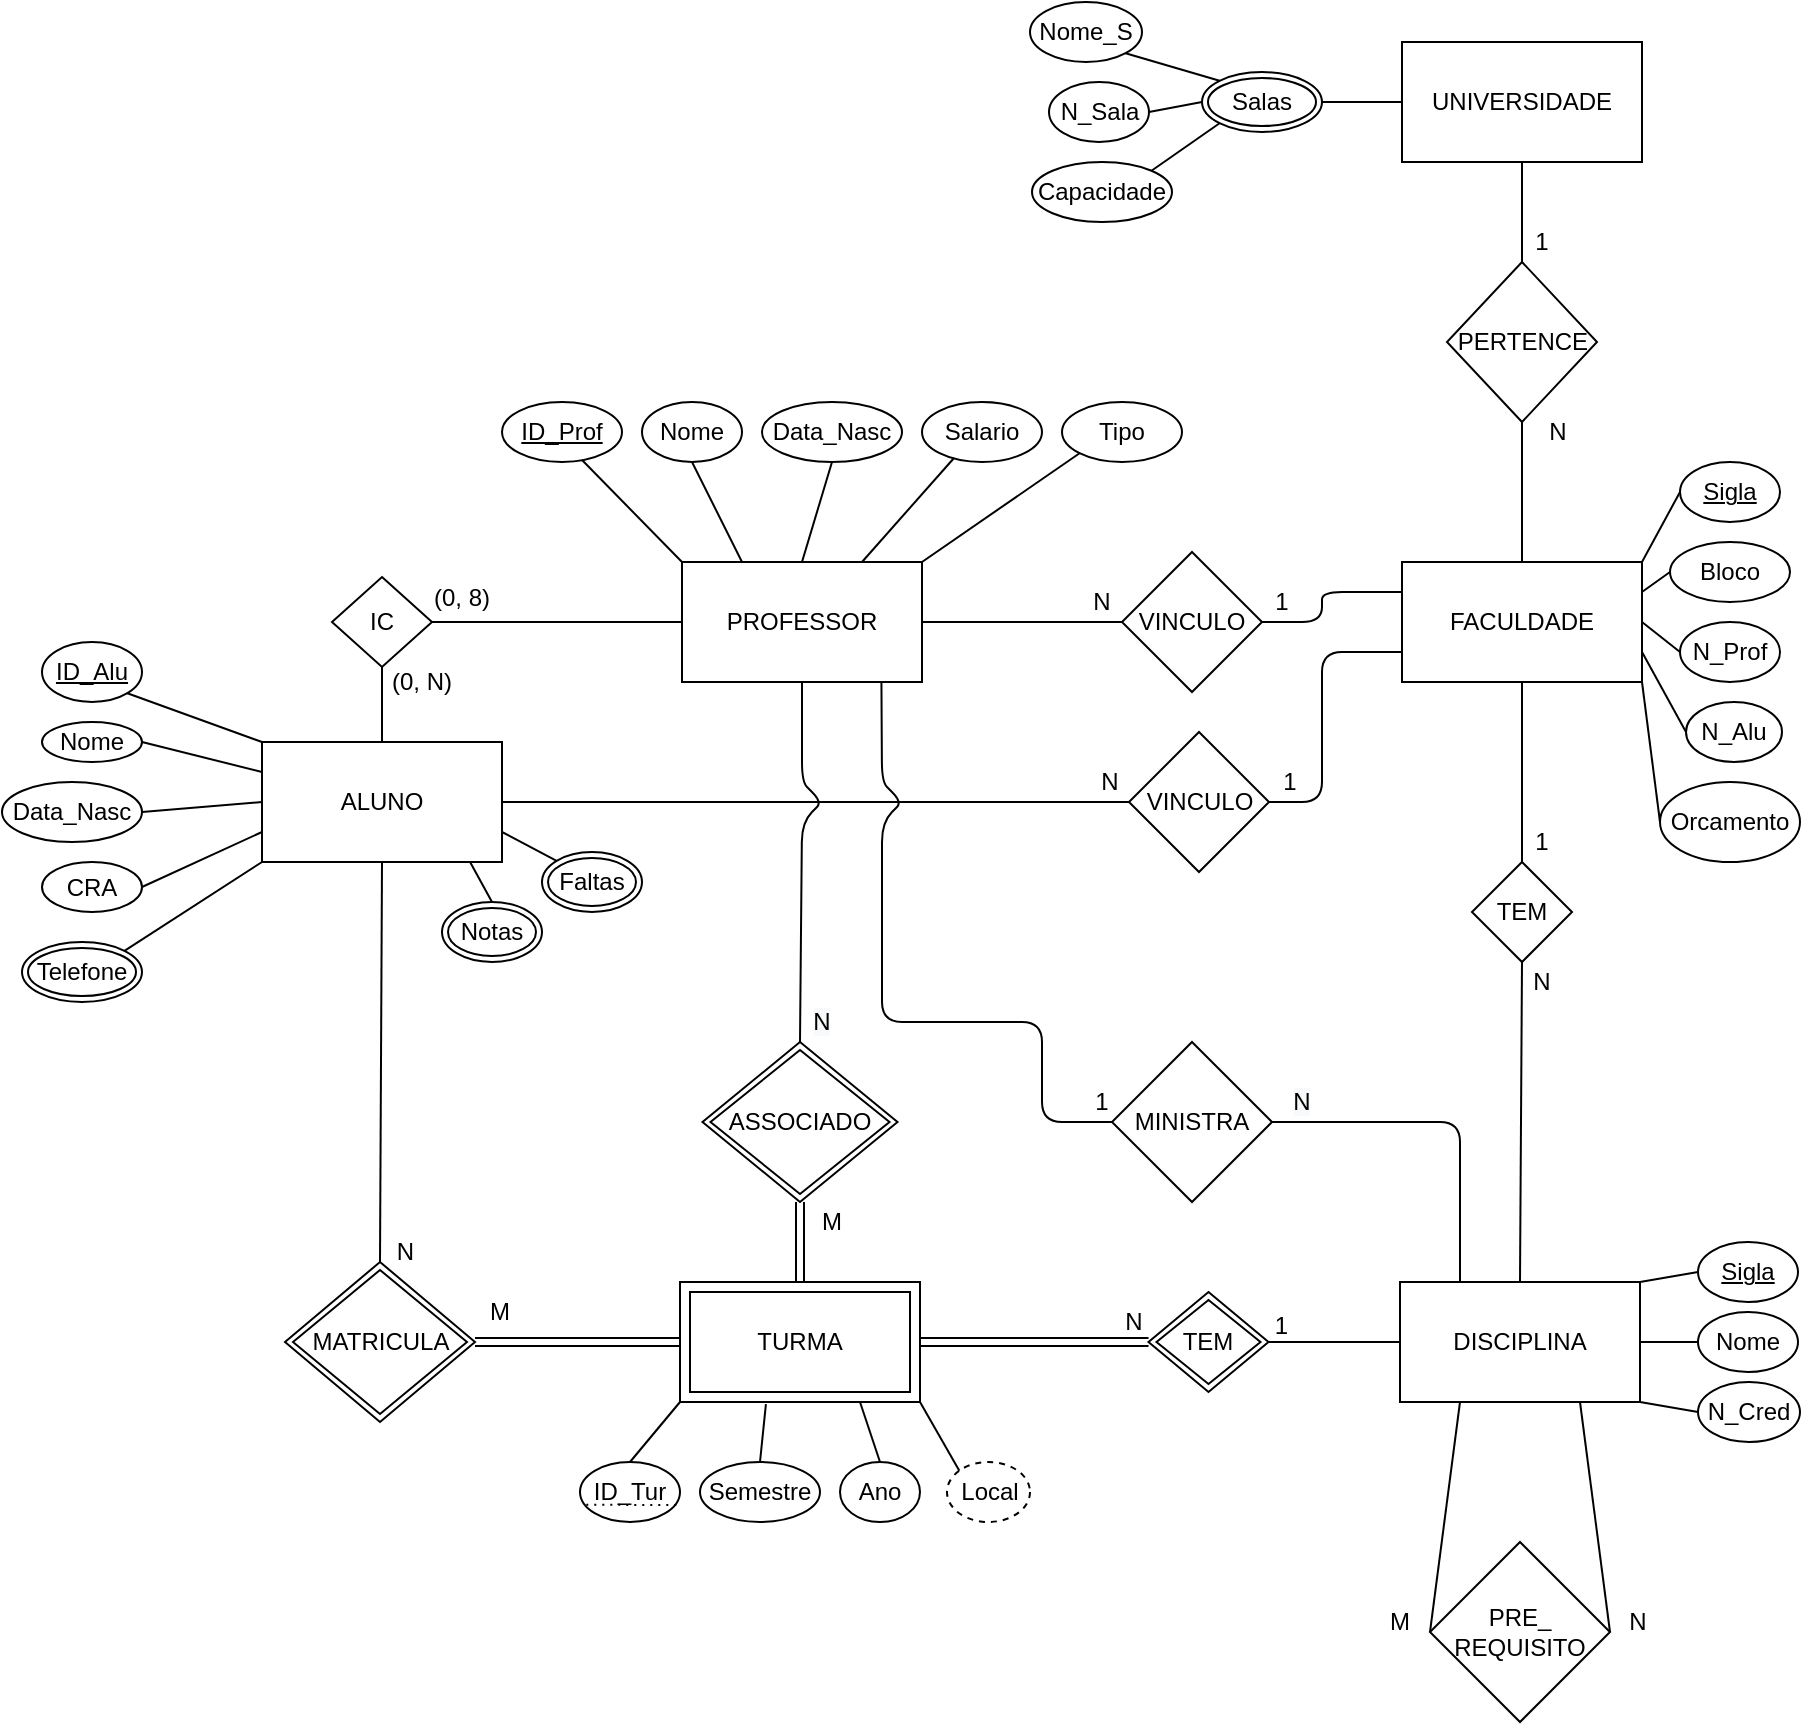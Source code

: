 <mxfile version="14.6.1" type="device"><diagram id="oVDgKneFGy1UmSvIlvfB" name="Page-1"><mxGraphModel dx="2249" dy="1931" grid="1" gridSize="10" guides="1" tooltips="1" connect="1" arrows="1" fold="1" page="1" pageScale="1" pageWidth="827" pageHeight="1169" math="0" shadow="0"><root><mxCell id="0"/><mxCell id="1" parent="0"/><mxCell id="UiIl65fageeRqpYGhfZQ-1" value="FACULDADE" style="rounded=0;whiteSpace=wrap;html=1;" vertex="1" parent="1"><mxGeometry x="580" y="130" width="120" height="60" as="geometry"/></mxCell><mxCell id="UiIl65fageeRqpYGhfZQ-2" value="&lt;u&gt;Sigla&lt;/u&gt;" style="ellipse;whiteSpace=wrap;html=1;" vertex="1" parent="1"><mxGeometry x="719" y="80" width="50" height="30" as="geometry"/></mxCell><mxCell id="UiIl65fageeRqpYGhfZQ-3" value="Bloco" style="ellipse;whiteSpace=wrap;html=1;" vertex="1" parent="1"><mxGeometry x="714" y="120" width="60" height="30" as="geometry"/></mxCell><mxCell id="UiIl65fageeRqpYGhfZQ-4" value="N_Prof" style="ellipse;whiteSpace=wrap;html=1;" vertex="1" parent="1"><mxGeometry x="719" y="160" width="50" height="30" as="geometry"/></mxCell><mxCell id="UiIl65fageeRqpYGhfZQ-5" value="N_Alu" style="ellipse;whiteSpace=wrap;html=1;" vertex="1" parent="1"><mxGeometry x="722" y="200" width="48" height="30" as="geometry"/></mxCell><mxCell id="UiIl65fageeRqpYGhfZQ-6" value="Orcamento" style="ellipse;whiteSpace=wrap;html=1;" vertex="1" parent="1"><mxGeometry x="709" y="240" width="70" height="40" as="geometry"/></mxCell><mxCell id="UiIl65fageeRqpYGhfZQ-7" value="" style="endArrow=none;html=1;exitX=0;exitY=0.5;exitDx=0;exitDy=0;entryX=1;entryY=1;entryDx=0;entryDy=0;" edge="1" parent="1" source="UiIl65fageeRqpYGhfZQ-6" target="UiIl65fageeRqpYGhfZQ-1"><mxGeometry width="50" height="50" relative="1" as="geometry"><mxPoint x="730" y="410" as="sourcePoint"/><mxPoint x="780" y="360" as="targetPoint"/></mxGeometry></mxCell><mxCell id="UiIl65fageeRqpYGhfZQ-8" value="" style="endArrow=none;html=1;exitX=0;exitY=0.5;exitDx=0;exitDy=0;entryX=1;entryY=0.75;entryDx=0;entryDy=0;" edge="1" parent="1" source="UiIl65fageeRqpYGhfZQ-5" target="UiIl65fageeRqpYGhfZQ-1"><mxGeometry width="50" height="50" relative="1" as="geometry"><mxPoint x="730" y="410" as="sourcePoint"/><mxPoint x="780" y="360" as="targetPoint"/></mxGeometry></mxCell><mxCell id="UiIl65fageeRqpYGhfZQ-9" value="" style="endArrow=none;html=1;exitX=0;exitY=0.5;exitDx=0;exitDy=0;entryX=1;entryY=0.5;entryDx=0;entryDy=0;" edge="1" parent="1" source="UiIl65fageeRqpYGhfZQ-4" target="UiIl65fageeRqpYGhfZQ-1"><mxGeometry width="50" height="50" relative="1" as="geometry"><mxPoint x="730" y="410" as="sourcePoint"/><mxPoint x="780" y="360" as="targetPoint"/></mxGeometry></mxCell><mxCell id="UiIl65fageeRqpYGhfZQ-10" value="" style="endArrow=none;html=1;exitX=0;exitY=0.5;exitDx=0;exitDy=0;entryX=1;entryY=0.25;entryDx=0;entryDy=0;" edge="1" parent="1" source="UiIl65fageeRqpYGhfZQ-3" target="UiIl65fageeRqpYGhfZQ-1"><mxGeometry width="50" height="50" relative="1" as="geometry"><mxPoint x="730" y="410" as="sourcePoint"/><mxPoint x="780" y="360" as="targetPoint"/></mxGeometry></mxCell><mxCell id="UiIl65fageeRqpYGhfZQ-11" value="" style="endArrow=none;html=1;exitX=0;exitY=0.5;exitDx=0;exitDy=0;entryX=1;entryY=0;entryDx=0;entryDy=0;" edge="1" parent="1" source="UiIl65fageeRqpYGhfZQ-2" target="UiIl65fageeRqpYGhfZQ-1"><mxGeometry width="50" height="50" relative="1" as="geometry"><mxPoint x="730" y="410" as="sourcePoint"/><mxPoint x="780" y="360" as="targetPoint"/></mxGeometry></mxCell><mxCell id="UiIl65fageeRqpYGhfZQ-12" value="DISCIPLINA" style="rounded=0;whiteSpace=wrap;html=1;" vertex="1" parent="1"><mxGeometry x="579" y="490" width="120" height="60" as="geometry"/></mxCell><mxCell id="UiIl65fageeRqpYGhfZQ-13" value="TEM" style="rhombus;whiteSpace=wrap;html=1;" vertex="1" parent="1"><mxGeometry x="615" y="280" width="50" height="50" as="geometry"/></mxCell><mxCell id="UiIl65fageeRqpYGhfZQ-14" value="" style="endArrow=none;html=1;exitX=0.5;exitY=1;exitDx=0;exitDy=0;entryX=0.5;entryY=0;entryDx=0;entryDy=0;" edge="1" parent="1" source="UiIl65fageeRqpYGhfZQ-13" target="UiIl65fageeRqpYGhfZQ-12"><mxGeometry width="50" height="50" relative="1" as="geometry"><mxPoint x="390" y="420" as="sourcePoint"/><mxPoint x="440" y="370" as="targetPoint"/></mxGeometry></mxCell><mxCell id="UiIl65fageeRqpYGhfZQ-15" value="" style="endArrow=none;html=1;entryX=0.5;entryY=0;entryDx=0;entryDy=0;exitX=0.5;exitY=1;exitDx=0;exitDy=0;" edge="1" parent="1" source="UiIl65fageeRqpYGhfZQ-1" target="UiIl65fageeRqpYGhfZQ-13"><mxGeometry width="50" height="50" relative="1" as="geometry"><mxPoint x="390" y="420" as="sourcePoint"/><mxPoint x="440" y="370" as="targetPoint"/></mxGeometry></mxCell><mxCell id="UiIl65fageeRqpYGhfZQ-16" value="1" style="text;html=1;strokeColor=none;fillColor=none;align=center;verticalAlign=middle;whiteSpace=wrap;rounded=0;" vertex="1" parent="1"><mxGeometry x="630" y="260" width="40" height="20" as="geometry"/></mxCell><mxCell id="UiIl65fageeRqpYGhfZQ-17" value="N" style="text;html=1;strokeColor=none;fillColor=none;align=center;verticalAlign=middle;whiteSpace=wrap;rounded=0;" vertex="1" parent="1"><mxGeometry x="630" y="330" width="40" height="20" as="geometry"/></mxCell><mxCell id="UiIl65fageeRqpYGhfZQ-19" value="Nome" style="ellipse;whiteSpace=wrap;html=1;" vertex="1" parent="1"><mxGeometry x="728" y="505" width="50" height="30" as="geometry"/></mxCell><mxCell id="UiIl65fageeRqpYGhfZQ-20" value="&lt;u&gt;Sigla&lt;/u&gt;" style="ellipse;whiteSpace=wrap;html=1;" vertex="1" parent="1"><mxGeometry x="728" y="470" width="50" height="30" as="geometry"/></mxCell><mxCell id="UiIl65fageeRqpYGhfZQ-21" value="N_Cred" style="ellipse;whiteSpace=wrap;html=1;" vertex="1" parent="1"><mxGeometry x="728" y="540" width="51" height="30" as="geometry"/></mxCell><mxCell id="UiIl65fageeRqpYGhfZQ-22" value="" style="endArrow=none;html=1;exitX=0;exitY=0.5;exitDx=0;exitDy=0;entryX=1;entryY=1;entryDx=0;entryDy=0;" edge="1" parent="1" source="UiIl65fageeRqpYGhfZQ-21" target="UiIl65fageeRqpYGhfZQ-12"><mxGeometry width="50" height="50" relative="1" as="geometry"><mxPoint x="389" y="510" as="sourcePoint"/><mxPoint x="439" y="460" as="targetPoint"/></mxGeometry></mxCell><mxCell id="UiIl65fageeRqpYGhfZQ-23" value="" style="endArrow=none;html=1;exitX=0;exitY=0.5;exitDx=0;exitDy=0;entryX=1;entryY=0.5;entryDx=0;entryDy=0;" edge="1" parent="1" source="UiIl65fageeRqpYGhfZQ-19" target="UiIl65fageeRqpYGhfZQ-12"><mxGeometry width="50" height="50" relative="1" as="geometry"><mxPoint x="389" y="510" as="sourcePoint"/><mxPoint x="439" y="460" as="targetPoint"/></mxGeometry></mxCell><mxCell id="UiIl65fageeRqpYGhfZQ-24" value="" style="endArrow=none;html=1;exitX=0;exitY=0.5;exitDx=0;exitDy=0;entryX=1;entryY=0;entryDx=0;entryDy=0;" edge="1" parent="1" source="UiIl65fageeRqpYGhfZQ-20" target="UiIl65fageeRqpYGhfZQ-12"><mxGeometry width="50" height="50" relative="1" as="geometry"><mxPoint x="389" y="510" as="sourcePoint"/><mxPoint x="439" y="460" as="targetPoint"/></mxGeometry></mxCell><mxCell id="UiIl65fageeRqpYGhfZQ-25" value="PRE_&lt;br&gt;REQUISITO" style="rhombus;whiteSpace=wrap;html=1;" vertex="1" parent="1"><mxGeometry x="594" y="620" width="90" height="90" as="geometry"/></mxCell><mxCell id="UiIl65fageeRqpYGhfZQ-26" value="" style="endArrow=none;html=1;exitX=1;exitY=0.5;exitDx=0;exitDy=0;entryX=0.75;entryY=1;entryDx=0;entryDy=0;" edge="1" parent="1" source="UiIl65fageeRqpYGhfZQ-25" target="UiIl65fageeRqpYGhfZQ-12"><mxGeometry width="50" height="50" relative="1" as="geometry"><mxPoint x="389" y="500" as="sourcePoint"/><mxPoint x="439" y="450" as="targetPoint"/></mxGeometry></mxCell><mxCell id="UiIl65fageeRqpYGhfZQ-27" value="" style="endArrow=none;html=1;exitX=0;exitY=0.5;exitDx=0;exitDy=0;entryX=0.25;entryY=1;entryDx=0;entryDy=0;" edge="1" parent="1" source="UiIl65fageeRqpYGhfZQ-25" target="UiIl65fageeRqpYGhfZQ-12"><mxGeometry width="50" height="50" relative="1" as="geometry"><mxPoint x="389" y="500" as="sourcePoint"/><mxPoint x="439" y="450" as="targetPoint"/></mxGeometry></mxCell><mxCell id="UiIl65fageeRqpYGhfZQ-28" value="N" style="text;html=1;strokeColor=none;fillColor=none;align=center;verticalAlign=middle;whiteSpace=wrap;rounded=0;" vertex="1" parent="1"><mxGeometry x="678" y="650" width="40" height="20" as="geometry"/></mxCell><mxCell id="UiIl65fageeRqpYGhfZQ-29" value="M" style="text;html=1;strokeColor=none;fillColor=none;align=center;verticalAlign=middle;whiteSpace=wrap;rounded=0;" vertex="1" parent="1"><mxGeometry x="559" y="650" width="40" height="20" as="geometry"/></mxCell><mxCell id="UiIl65fageeRqpYGhfZQ-30" value="PROFESSOR" style="rounded=0;whiteSpace=wrap;html=1;" vertex="1" parent="1"><mxGeometry x="220" y="130" width="120" height="60" as="geometry"/></mxCell><mxCell id="UiIl65fageeRqpYGhfZQ-31" value="&lt;u&gt;ID_Prof&lt;/u&gt;" style="ellipse;whiteSpace=wrap;html=1;" vertex="1" parent="1"><mxGeometry x="130" y="50" width="60" height="30" as="geometry"/></mxCell><mxCell id="UiIl65fageeRqpYGhfZQ-32" value="Nome" style="ellipse;whiteSpace=wrap;html=1;" vertex="1" parent="1"><mxGeometry x="200" y="50" width="50" height="30" as="geometry"/></mxCell><mxCell id="UiIl65fageeRqpYGhfZQ-33" value="Data_Nasc" style="ellipse;whiteSpace=wrap;html=1;" vertex="1" parent="1"><mxGeometry x="260" y="50" width="70" height="30" as="geometry"/></mxCell><mxCell id="UiIl65fageeRqpYGhfZQ-34" value="Salario" style="ellipse;whiteSpace=wrap;html=1;" vertex="1" parent="1"><mxGeometry x="340" y="50" width="60" height="30" as="geometry"/></mxCell><mxCell id="UiIl65fageeRqpYGhfZQ-35" value="" style="endArrow=none;html=1;exitX=0.667;exitY=0.967;exitDx=0;exitDy=0;entryX=0;entryY=0;entryDx=0;entryDy=0;exitPerimeter=0;" edge="1" parent="1" source="UiIl65fageeRqpYGhfZQ-31" target="UiIl65fageeRqpYGhfZQ-30"><mxGeometry width="50" height="50" relative="1" as="geometry"><mxPoint x="310" y="410" as="sourcePoint"/><mxPoint x="360" y="360" as="targetPoint"/></mxGeometry></mxCell><mxCell id="UiIl65fageeRqpYGhfZQ-36" value="" style="endArrow=none;html=1;exitX=0.5;exitY=1;exitDx=0;exitDy=0;entryX=0.25;entryY=0;entryDx=0;entryDy=0;" edge="1" parent="1" source="UiIl65fageeRqpYGhfZQ-32" target="UiIl65fageeRqpYGhfZQ-30"><mxGeometry width="50" height="50" relative="1" as="geometry"><mxPoint x="310" y="410" as="sourcePoint"/><mxPoint x="140" y="128" as="targetPoint"/></mxGeometry></mxCell><mxCell id="UiIl65fageeRqpYGhfZQ-37" value="" style="endArrow=none;html=1;exitX=0.5;exitY=1;exitDx=0;exitDy=0;entryX=0.5;entryY=0;entryDx=0;entryDy=0;" edge="1" parent="1" source="UiIl65fageeRqpYGhfZQ-33" target="UiIl65fageeRqpYGhfZQ-30"><mxGeometry width="50" height="50" relative="1" as="geometry"><mxPoint x="310" y="410" as="sourcePoint"/><mxPoint x="360" y="360" as="targetPoint"/></mxGeometry></mxCell><mxCell id="UiIl65fageeRqpYGhfZQ-38" value="" style="endArrow=none;html=1;exitX=0.267;exitY=0.933;exitDx=0;exitDy=0;entryX=0.75;entryY=0;entryDx=0;entryDy=0;exitPerimeter=0;" edge="1" parent="1" source="UiIl65fageeRqpYGhfZQ-34" target="UiIl65fageeRqpYGhfZQ-30"><mxGeometry width="50" height="50" relative="1" as="geometry"><mxPoint x="290" y="310" as="sourcePoint"/><mxPoint x="340" y="260" as="targetPoint"/></mxGeometry></mxCell><mxCell id="UiIl65fageeRqpYGhfZQ-39" value="VINCULO" style="rhombus;whiteSpace=wrap;html=1;" vertex="1" parent="1"><mxGeometry x="440" y="125" width="70" height="70" as="geometry"/></mxCell><mxCell id="UiIl65fageeRqpYGhfZQ-40" value="" style="endArrow=none;html=1;exitX=1;exitY=0.5;exitDx=0;exitDy=0;entryX=0;entryY=0.5;entryDx=0;entryDy=0;" edge="1" parent="1" source="UiIl65fageeRqpYGhfZQ-30" target="UiIl65fageeRqpYGhfZQ-39"><mxGeometry width="50" height="50" relative="1" as="geometry"><mxPoint x="390" y="390" as="sourcePoint"/><mxPoint x="440" y="340" as="targetPoint"/></mxGeometry></mxCell><mxCell id="UiIl65fageeRqpYGhfZQ-41" value="" style="endArrow=none;html=1;exitX=1;exitY=0.5;exitDx=0;exitDy=0;entryX=0;entryY=0.25;entryDx=0;entryDy=0;" edge="1" parent="1" source="UiIl65fageeRqpYGhfZQ-39" target="UiIl65fageeRqpYGhfZQ-1"><mxGeometry width="50" height="50" relative="1" as="geometry"><mxPoint x="390" y="390" as="sourcePoint"/><mxPoint x="440" y="340" as="targetPoint"/><Array as="points"><mxPoint x="540" y="160"/><mxPoint x="540" y="145"/></Array></mxGeometry></mxCell><mxCell id="UiIl65fageeRqpYGhfZQ-42" value="1" style="text;html=1;strokeColor=none;fillColor=none;align=center;verticalAlign=middle;whiteSpace=wrap;rounded=0;" vertex="1" parent="1"><mxGeometry x="500" y="140" width="40" height="20" as="geometry"/></mxCell><mxCell id="UiIl65fageeRqpYGhfZQ-43" value="N" style="text;html=1;strokeColor=none;fillColor=none;align=center;verticalAlign=middle;whiteSpace=wrap;rounded=0;" vertex="1" parent="1"><mxGeometry x="410" y="140" width="40" height="20" as="geometry"/></mxCell><mxCell id="UiIl65fageeRqpYGhfZQ-45" value="Tipo" style="ellipse;whiteSpace=wrap;html=1;" vertex="1" parent="1"><mxGeometry x="410" y="50" width="60" height="30" as="geometry"/></mxCell><mxCell id="UiIl65fageeRqpYGhfZQ-46" value="" style="endArrow=none;html=1;entryX=0;entryY=1;entryDx=0;entryDy=0;exitX=1;exitY=0;exitDx=0;exitDy=0;" edge="1" parent="1" source="UiIl65fageeRqpYGhfZQ-30" target="UiIl65fageeRqpYGhfZQ-45"><mxGeometry width="50" height="50" relative="1" as="geometry"><mxPoint x="360" y="130" as="sourcePoint"/><mxPoint x="260" y="310" as="targetPoint"/></mxGeometry></mxCell><mxCell id="UiIl65fageeRqpYGhfZQ-47" value="UNIVERSIDADE" style="rounded=0;whiteSpace=wrap;html=1;" vertex="1" parent="1"><mxGeometry x="580" y="-130" width="120" height="60" as="geometry"/></mxCell><mxCell id="UiIl65fageeRqpYGhfZQ-48" value="PERTENCE" style="rhombus;whiteSpace=wrap;html=1;" vertex="1" parent="1"><mxGeometry x="602.5" y="-20" width="75" height="80" as="geometry"/></mxCell><mxCell id="UiIl65fageeRqpYGhfZQ-49" value="" style="endArrow=none;html=1;exitX=0.5;exitY=1;exitDx=0;exitDy=0;entryX=0.5;entryY=0;entryDx=0;entryDy=0;" edge="1" parent="1" source="UiIl65fageeRqpYGhfZQ-47" target="UiIl65fageeRqpYGhfZQ-48"><mxGeometry width="50" height="50" relative="1" as="geometry"><mxPoint x="210" y="260" as="sourcePoint"/><mxPoint x="260" y="210" as="targetPoint"/></mxGeometry></mxCell><mxCell id="UiIl65fageeRqpYGhfZQ-50" value="" style="endArrow=none;html=1;exitX=0.5;exitY=1;exitDx=0;exitDy=0;entryX=0.5;entryY=0;entryDx=0;entryDy=0;" edge="1" parent="1" source="UiIl65fageeRqpYGhfZQ-48" target="UiIl65fageeRqpYGhfZQ-1"><mxGeometry width="50" height="50" relative="1" as="geometry"><mxPoint x="210" y="260" as="sourcePoint"/><mxPoint x="260" y="210" as="targetPoint"/></mxGeometry></mxCell><mxCell id="UiIl65fageeRqpYGhfZQ-51" value="1" style="text;html=1;strokeColor=none;fillColor=none;align=center;verticalAlign=middle;whiteSpace=wrap;rounded=0;" vertex="1" parent="1"><mxGeometry x="630" y="-40" width="40" height="20" as="geometry"/></mxCell><mxCell id="UiIl65fageeRqpYGhfZQ-52" value="N" style="text;html=1;strokeColor=none;fillColor=none;align=center;verticalAlign=middle;whiteSpace=wrap;rounded=0;" vertex="1" parent="1"><mxGeometry x="637.5" y="55" width="40" height="20" as="geometry"/></mxCell><mxCell id="UiIl65fageeRqpYGhfZQ-53" value="ALUNO" style="rounded=0;whiteSpace=wrap;html=1;" vertex="1" parent="1"><mxGeometry x="10" y="220" width="120" height="60" as="geometry"/></mxCell><mxCell id="UiIl65fageeRqpYGhfZQ-54" value="&lt;u&gt;ID_Alu&lt;/u&gt;" style="ellipse;whiteSpace=wrap;html=1;" vertex="1" parent="1"><mxGeometry x="-100" y="170" width="50" height="30" as="geometry"/></mxCell><mxCell id="UiIl65fageeRqpYGhfZQ-55" value="CRA" style="ellipse;whiteSpace=wrap;html=1;" vertex="1" parent="1"><mxGeometry x="-100" y="280" width="50" height="25" as="geometry"/></mxCell><mxCell id="UiIl65fageeRqpYGhfZQ-56" value="Nome" style="ellipse;whiteSpace=wrap;html=1;" vertex="1" parent="1"><mxGeometry x="-100" y="210" width="50" height="20" as="geometry"/></mxCell><mxCell id="UiIl65fageeRqpYGhfZQ-57" value="Data_Nasc" style="ellipse;whiteSpace=wrap;html=1;" vertex="1" parent="1"><mxGeometry x="-120" y="240" width="70" height="30" as="geometry"/></mxCell><mxCell id="UiIl65fageeRqpYGhfZQ-58" value="Telefone" style="ellipse;shape=doubleEllipse;margin=3;whiteSpace=wrap;html=1;align=center;" vertex="1" parent="1"><mxGeometry x="-110" y="320" width="60" height="30" as="geometry"/></mxCell><mxCell id="UiIl65fageeRqpYGhfZQ-59" value="" style="endArrow=none;html=1;exitX=1;exitY=1;exitDx=0;exitDy=0;entryX=0;entryY=0;entryDx=0;entryDy=0;" edge="1" parent="1" source="UiIl65fageeRqpYGhfZQ-54" target="UiIl65fageeRqpYGhfZQ-53"><mxGeometry width="50" height="50" relative="1" as="geometry"><mxPoint x="180" y="180" as="sourcePoint"/><mxPoint x="230" y="130" as="targetPoint"/></mxGeometry></mxCell><mxCell id="UiIl65fageeRqpYGhfZQ-60" value="" style="endArrow=none;html=1;exitX=1;exitY=0.5;exitDx=0;exitDy=0;entryX=0;entryY=0.25;entryDx=0;entryDy=0;" edge="1" parent="1" source="UiIl65fageeRqpYGhfZQ-56" target="UiIl65fageeRqpYGhfZQ-53"><mxGeometry width="50" height="50" relative="1" as="geometry"><mxPoint x="180" y="180" as="sourcePoint"/><mxPoint x="230" y="130" as="targetPoint"/></mxGeometry></mxCell><mxCell id="UiIl65fageeRqpYGhfZQ-61" value="" style="endArrow=none;html=1;exitX=1;exitY=0.5;exitDx=0;exitDy=0;entryX=0;entryY=0.5;entryDx=0;entryDy=0;" edge="1" parent="1" source="UiIl65fageeRqpYGhfZQ-57" target="UiIl65fageeRqpYGhfZQ-53"><mxGeometry width="50" height="50" relative="1" as="geometry"><mxPoint x="180" y="180" as="sourcePoint"/><mxPoint x="230" y="130" as="targetPoint"/></mxGeometry></mxCell><mxCell id="UiIl65fageeRqpYGhfZQ-62" value="" style="endArrow=none;html=1;exitX=1;exitY=0.5;exitDx=0;exitDy=0;entryX=0;entryY=0.75;entryDx=0;entryDy=0;" edge="1" parent="1" source="UiIl65fageeRqpYGhfZQ-55" target="UiIl65fageeRqpYGhfZQ-53"><mxGeometry width="50" height="50" relative="1" as="geometry"><mxPoint x="180" y="180" as="sourcePoint"/><mxPoint x="230" y="130" as="targetPoint"/></mxGeometry></mxCell><mxCell id="UiIl65fageeRqpYGhfZQ-64" value="" style="endArrow=none;html=1;exitX=1;exitY=0;exitDx=0;exitDy=0;entryX=0;entryY=1;entryDx=0;entryDy=0;" edge="1" parent="1" source="UiIl65fageeRqpYGhfZQ-58" target="UiIl65fageeRqpYGhfZQ-53"><mxGeometry width="50" height="50" relative="1" as="geometry"><mxPoint x="180" y="180" as="sourcePoint"/><mxPoint x="230" y="130" as="targetPoint"/></mxGeometry></mxCell><mxCell id="UiIl65fageeRqpYGhfZQ-65" value="VINCULO" style="rhombus;whiteSpace=wrap;html=1;" vertex="1" parent="1"><mxGeometry x="443.5" y="215" width="70" height="70" as="geometry"/></mxCell><mxCell id="UiIl65fageeRqpYGhfZQ-67" value="" style="endArrow=none;html=1;exitX=1;exitY=0.5;exitDx=0;exitDy=0;entryX=0;entryY=0.75;entryDx=0;entryDy=0;" edge="1" parent="1" source="UiIl65fageeRqpYGhfZQ-65" target="UiIl65fageeRqpYGhfZQ-1"><mxGeometry width="50" height="50" relative="1" as="geometry"><mxPoint x="390" y="465" as="sourcePoint"/><mxPoint x="580" y="235" as="targetPoint"/><Array as="points"><mxPoint x="540" y="250"/><mxPoint x="540" y="175"/></Array></mxGeometry></mxCell><mxCell id="UiIl65fageeRqpYGhfZQ-68" value="1" style="text;html=1;strokeColor=none;fillColor=none;align=center;verticalAlign=middle;whiteSpace=wrap;rounded=0;" vertex="1" parent="1"><mxGeometry x="503.5" y="230" width="40" height="20" as="geometry"/></mxCell><mxCell id="UiIl65fageeRqpYGhfZQ-69" value="N" style="text;html=1;strokeColor=none;fillColor=none;align=center;verticalAlign=middle;whiteSpace=wrap;rounded=0;" vertex="1" parent="1"><mxGeometry x="413.5" y="230" width="40" height="20" as="geometry"/></mxCell><mxCell id="UiIl65fageeRqpYGhfZQ-70" value="" style="endArrow=none;html=1;exitX=1;exitY=0.5;exitDx=0;exitDy=0;entryX=0.75;entryY=1;entryDx=0;entryDy=0;" edge="1" parent="1" source="UiIl65fageeRqpYGhfZQ-53" target="UiIl65fageeRqpYGhfZQ-69"><mxGeometry width="50" height="50" relative="1" as="geometry"><mxPoint x="390" y="260" as="sourcePoint"/><mxPoint x="440" y="210" as="targetPoint"/></mxGeometry></mxCell><mxCell id="UiIl65fageeRqpYGhfZQ-71" value="Salas" style="ellipse;shape=doubleEllipse;margin=3;whiteSpace=wrap;html=1;align=center;" vertex="1" parent="1"><mxGeometry x="480" y="-115" width="60" height="30" as="geometry"/></mxCell><mxCell id="UiIl65fageeRqpYGhfZQ-72" value="Nome_S" style="ellipse;whiteSpace=wrap;html=1;" vertex="1" parent="1"><mxGeometry x="394" y="-150" width="56" height="30" as="geometry"/></mxCell><mxCell id="UiIl65fageeRqpYGhfZQ-73" value="N_Sala" style="ellipse;whiteSpace=wrap;html=1;" vertex="1" parent="1"><mxGeometry x="403.5" y="-110" width="50" height="30" as="geometry"/></mxCell><mxCell id="UiIl65fageeRqpYGhfZQ-74" value="Capacidade" style="ellipse;whiteSpace=wrap;html=1;" vertex="1" parent="1"><mxGeometry x="395" y="-70" width="70" height="30" as="geometry"/></mxCell><mxCell id="UiIl65fageeRqpYGhfZQ-75" value="" style="endArrow=none;html=1;entryX=1;entryY=1;entryDx=0;entryDy=0;exitX=0;exitY=0;exitDx=0;exitDy=0;" edge="1" parent="1" source="UiIl65fageeRqpYGhfZQ-71" target="UiIl65fageeRqpYGhfZQ-72"><mxGeometry width="50" height="50" relative="1" as="geometry"><mxPoint x="236" y="110" as="sourcePoint"/><mxPoint x="286" y="60" as="targetPoint"/></mxGeometry></mxCell><mxCell id="UiIl65fageeRqpYGhfZQ-76" value="" style="endArrow=none;html=1;entryX=1;entryY=0.5;entryDx=0;entryDy=0;exitX=0;exitY=0.5;exitDx=0;exitDy=0;" edge="1" parent="1" source="UiIl65fageeRqpYGhfZQ-71" target="UiIl65fageeRqpYGhfZQ-73"><mxGeometry width="50" height="50" relative="1" as="geometry"><mxPoint x="236" y="110" as="sourcePoint"/><mxPoint x="286" y="60" as="targetPoint"/></mxGeometry></mxCell><mxCell id="UiIl65fageeRqpYGhfZQ-77" value="" style="endArrow=none;html=1;entryX=1;entryY=0;entryDx=0;entryDy=0;exitX=0;exitY=1;exitDx=0;exitDy=0;" edge="1" parent="1" source="UiIl65fageeRqpYGhfZQ-71" target="UiIl65fageeRqpYGhfZQ-74"><mxGeometry width="50" height="50" relative="1" as="geometry"><mxPoint x="236" y="110" as="sourcePoint"/><mxPoint x="286" y="60" as="targetPoint"/></mxGeometry></mxCell><mxCell id="UiIl65fageeRqpYGhfZQ-78" value="" style="endArrow=none;html=1;exitX=1;exitY=0.5;exitDx=0;exitDy=0;entryX=0;entryY=0.5;entryDx=0;entryDy=0;" edge="1" parent="1" source="UiIl65fageeRqpYGhfZQ-71" target="UiIl65fageeRqpYGhfZQ-47"><mxGeometry width="50" height="50" relative="1" as="geometry"><mxPoint x="390" y="60" as="sourcePoint"/><mxPoint x="440" y="10" as="targetPoint"/></mxGeometry></mxCell><mxCell id="UiIl65fageeRqpYGhfZQ-80" value="TURMA" style="shape=ext;margin=3;double=1;whiteSpace=wrap;html=1;align=center;" vertex="1" parent="1"><mxGeometry x="219" y="490" width="120" height="60" as="geometry"/></mxCell><mxCell id="UiIl65fageeRqpYGhfZQ-82" value="TEM" style="shape=rhombus;double=1;perimeter=rhombusPerimeter;whiteSpace=wrap;html=1;align=center;" vertex="1" parent="1"><mxGeometry x="453.25" y="495" width="60" height="50" as="geometry"/></mxCell><mxCell id="UiIl65fageeRqpYGhfZQ-83" value="" style="endArrow=none;html=1;exitX=1;exitY=0.5;exitDx=0;exitDy=0;entryX=0;entryY=0.5;entryDx=0;entryDy=0;" edge="1" parent="1" source="UiIl65fageeRqpYGhfZQ-82" target="UiIl65fageeRqpYGhfZQ-12"><mxGeometry width="50" height="50" relative="1" as="geometry"><mxPoint x="389" y="550" as="sourcePoint"/><mxPoint x="439" y="500" as="targetPoint"/></mxGeometry></mxCell><mxCell id="UiIl65fageeRqpYGhfZQ-84" value="" style="shape=link;html=1;rounded=0;exitX=1;exitY=0.5;exitDx=0;exitDy=0;entryX=0;entryY=0.5;entryDx=0;entryDy=0;" edge="1" parent="1" source="UiIl65fageeRqpYGhfZQ-80" target="UiIl65fageeRqpYGhfZQ-82"><mxGeometry relative="1" as="geometry"><mxPoint x="349" y="520" as="sourcePoint"/><mxPoint x="489" y="530" as="targetPoint"/></mxGeometry></mxCell><mxCell id="UiIl65fageeRqpYGhfZQ-85" value="1" style="resizable=0;html=1;align=right;verticalAlign=bottom;" connectable="0" vertex="1" parent="UiIl65fageeRqpYGhfZQ-84"><mxGeometry x="1" relative="1" as="geometry"><mxPoint x="70" as="offset"/></mxGeometry></mxCell><mxCell id="UiIl65fageeRqpYGhfZQ-86" value="N" style="text;html=1;strokeColor=none;fillColor=none;align=center;verticalAlign=middle;whiteSpace=wrap;rounded=0;" vertex="1" parent="1"><mxGeometry x="426.75" y="500" width="37.5" height="20" as="geometry"/></mxCell><mxCell id="UiIl65fageeRqpYGhfZQ-87" value="&lt;span&gt;ID_Tur&lt;/span&gt;" style="ellipse;whiteSpace=wrap;html=1;fontStyle=0" vertex="1" parent="1"><mxGeometry x="169" y="580" width="50" height="30" as="geometry"/></mxCell><mxCell id="UiIl65fageeRqpYGhfZQ-89" value="Semestre" style="ellipse;whiteSpace=wrap;html=1;" vertex="1" parent="1"><mxGeometry x="229" y="580" width="60" height="30" as="geometry"/></mxCell><mxCell id="UiIl65fageeRqpYGhfZQ-90" value="Ano" style="ellipse;whiteSpace=wrap;html=1;" vertex="1" parent="1"><mxGeometry x="299" y="580" width="40" height="30" as="geometry"/></mxCell><mxCell id="UiIl65fageeRqpYGhfZQ-91" value="Local" style="ellipse;whiteSpace=wrap;html=1;align=center;dashed=1;" vertex="1" parent="1"><mxGeometry x="352.5" y="580" width="41.5" height="30" as="geometry"/></mxCell><mxCell id="UiIl65fageeRqpYGhfZQ-92" value="" style="endArrow=none;html=1;strokeWidth=1;exitX=0.5;exitY=0;exitDx=0;exitDy=0;entryX=0;entryY=1;entryDx=0;entryDy=0;" edge="1" parent="1" source="UiIl65fageeRqpYGhfZQ-87" target="UiIl65fageeRqpYGhfZQ-80"><mxGeometry width="50" height="50" relative="1" as="geometry"><mxPoint x="179" y="560" as="sourcePoint"/><mxPoint x="229" y="510" as="targetPoint"/></mxGeometry></mxCell><mxCell id="UiIl65fageeRqpYGhfZQ-93" value="" style="endArrow=none;html=1;strokeWidth=1;exitX=0.5;exitY=0;exitDx=0;exitDy=0;entryX=0.358;entryY=1.017;entryDx=0;entryDy=0;entryPerimeter=0;" edge="1" parent="1" source="UiIl65fageeRqpYGhfZQ-89" target="UiIl65fageeRqpYGhfZQ-80"><mxGeometry width="50" height="50" relative="1" as="geometry"><mxPoint x="179" y="560" as="sourcePoint"/><mxPoint x="249" y="550" as="targetPoint"/></mxGeometry></mxCell><mxCell id="UiIl65fageeRqpYGhfZQ-94" value="" style="endArrow=none;html=1;strokeWidth=1;exitX=0.5;exitY=0;exitDx=0;exitDy=0;entryX=0.75;entryY=1;entryDx=0;entryDy=0;" edge="1" parent="1" source="UiIl65fageeRqpYGhfZQ-90" target="UiIl65fageeRqpYGhfZQ-80"><mxGeometry width="50" height="50" relative="1" as="geometry"><mxPoint x="179" y="560" as="sourcePoint"/><mxPoint x="229" y="510" as="targetPoint"/></mxGeometry></mxCell><mxCell id="UiIl65fageeRqpYGhfZQ-95" value="" style="endArrow=none;html=1;strokeWidth=1;exitX=0;exitY=0;exitDx=0;exitDy=0;entryX=1;entryY=1;entryDx=0;entryDy=0;" edge="1" parent="1" source="UiIl65fageeRqpYGhfZQ-91" target="UiIl65fageeRqpYGhfZQ-80"><mxGeometry width="50" height="50" relative="1" as="geometry"><mxPoint x="179" y="560" as="sourcePoint"/><mxPoint x="229" y="510" as="targetPoint"/></mxGeometry></mxCell><mxCell id="UiIl65fageeRqpYGhfZQ-97" value="" style="endArrow=none;dashed=1;html=1;dashPattern=1 3;strokeWidth=1;entryX=0.971;entryY=0.718;entryDx=0;entryDy=0;entryPerimeter=0;exitX=0.063;exitY=0.712;exitDx=0;exitDy=0;exitPerimeter=0;targetPerimeterSpacing=0;sourcePerimeterSpacing=2;jumpStyle=arc;jumpSize=11;" edge="1" parent="1" source="UiIl65fageeRqpYGhfZQ-87" target="UiIl65fageeRqpYGhfZQ-87"><mxGeometry width="50" height="50" relative="1" as="geometry"><mxPoint x="171" y="620" as="sourcePoint"/><mxPoint x="216.2" y="601.32" as="targetPoint"/></mxGeometry></mxCell><mxCell id="UiIl65fageeRqpYGhfZQ-99" value="MATRICULA" style="shape=rhombus;double=1;perimeter=rhombusPerimeter;whiteSpace=wrap;html=1;align=center;" vertex="1" parent="1"><mxGeometry x="21.5" y="480" width="95" height="80" as="geometry"/></mxCell><mxCell id="UiIl65fageeRqpYGhfZQ-103" value="" style="shape=link;html=1;rounded=0;sourcePerimeterSpacing=2;targetPerimeterSpacing=0;strokeWidth=1;entryX=1;entryY=0.5;entryDx=0;entryDy=0;exitX=0;exitY=0.5;exitDx=0;exitDy=0;" edge="1" parent="1" source="UiIl65fageeRqpYGhfZQ-80" target="UiIl65fageeRqpYGhfZQ-99"><mxGeometry relative="1" as="geometry"><mxPoint x="159" y="440" as="sourcePoint"/><mxPoint x="319" y="440" as="targetPoint"/></mxGeometry></mxCell><mxCell id="UiIl65fageeRqpYGhfZQ-106" value="" style="endArrow=none;html=1;rounded=0;sourcePerimeterSpacing=2;targetPerimeterSpacing=0;strokeWidth=1;exitX=0.5;exitY=1;exitDx=0;exitDy=0;entryX=0.5;entryY=0;entryDx=0;entryDy=0;" edge="1" parent="1" source="UiIl65fageeRqpYGhfZQ-53" target="UiIl65fageeRqpYGhfZQ-99"><mxGeometry relative="1" as="geometry"><mxPoint x="160" y="350" as="sourcePoint"/><mxPoint x="320" y="350" as="targetPoint"/></mxGeometry></mxCell><mxCell id="UiIl65fageeRqpYGhfZQ-107" value="&#10;&#10;&lt;span style=&quot;color: rgb(0, 0, 0); font-family: helvetica; font-size: 12px; font-style: normal; font-weight: 400; letter-spacing: normal; text-align: center; text-indent: 0px; text-transform: none; word-spacing: 0px; background-color: rgb(248, 249, 250); display: inline; float: none;&quot;&gt;N&lt;/span&gt;&#10;&#10;" style="text;html=1;strokeColor=none;fillColor=none;align=center;verticalAlign=middle;whiteSpace=wrap;rounded=0;" vertex="1" parent="1"><mxGeometry x="270" y="350" width="40" height="20" as="geometry"/></mxCell><mxCell id="UiIl65fageeRqpYGhfZQ-108" value="M" style="text;html=1;strokeColor=none;fillColor=none;align=center;verticalAlign=middle;whiteSpace=wrap;rounded=0;" vertex="1" parent="1"><mxGeometry x="109" y="495" width="40" height="20" as="geometry"/></mxCell><mxCell id="UiIl65fageeRqpYGhfZQ-110" value="Notas" style="ellipse;shape=doubleEllipse;margin=3;whiteSpace=wrap;html=1;align=center;" vertex="1" parent="1"><mxGeometry x="100" y="300" width="50" height="30" as="geometry"/></mxCell><mxCell id="UiIl65fageeRqpYGhfZQ-111" value="Faltas" style="ellipse;shape=doubleEllipse;margin=3;whiteSpace=wrap;html=1;align=center;" vertex="1" parent="1"><mxGeometry x="150" y="275" width="50" height="30" as="geometry"/></mxCell><mxCell id="UiIl65fageeRqpYGhfZQ-112" value="" style="endArrow=none;html=1;sourcePerimeterSpacing=2;targetPerimeterSpacing=0;strokeWidth=1;exitX=0.5;exitY=0;exitDx=0;exitDy=0;entryX=0.867;entryY=1;entryDx=0;entryDy=0;entryPerimeter=0;" edge="1" parent="1" source="UiIl65fageeRqpYGhfZQ-110" target="UiIl65fageeRqpYGhfZQ-53"><mxGeometry width="50" height="50" relative="1" as="geometry"><mxPoint x="210" y="370" as="sourcePoint"/><mxPoint x="260" y="320" as="targetPoint"/></mxGeometry></mxCell><mxCell id="UiIl65fageeRqpYGhfZQ-113" value="" style="endArrow=none;html=1;sourcePerimeterSpacing=2;targetPerimeterSpacing=0;strokeWidth=1;exitX=1;exitY=0.75;exitDx=0;exitDy=0;entryX=0;entryY=0;entryDx=0;entryDy=0;" edge="1" parent="1" source="UiIl65fageeRqpYGhfZQ-53" target="UiIl65fageeRqpYGhfZQ-111"><mxGeometry width="50" height="50" relative="1" as="geometry"><mxPoint x="210" y="370" as="sourcePoint"/><mxPoint x="260" y="320" as="targetPoint"/></mxGeometry></mxCell><mxCell id="UiIl65fageeRqpYGhfZQ-114" value="IC" style="rhombus;whiteSpace=wrap;html=1;" vertex="1" parent="1"><mxGeometry x="45" y="137.5" width="50" height="45" as="geometry"/></mxCell><mxCell id="UiIl65fageeRqpYGhfZQ-115" value="" style="endArrow=none;html=1;sourcePerimeterSpacing=2;targetPerimeterSpacing=0;strokeWidth=1;exitX=0.5;exitY=0;exitDx=0;exitDy=0;entryX=0.5;entryY=1;entryDx=0;entryDy=0;" edge="1" parent="1" source="UiIl65fageeRqpYGhfZQ-53" target="UiIl65fageeRqpYGhfZQ-114"><mxGeometry width="50" height="50" relative="1" as="geometry"><mxPoint x="210" y="370" as="sourcePoint"/><mxPoint x="260" y="320" as="targetPoint"/></mxGeometry></mxCell><mxCell id="UiIl65fageeRqpYGhfZQ-116" value="" style="endArrow=none;html=1;sourcePerimeterSpacing=2;targetPerimeterSpacing=0;strokeWidth=1;exitX=1;exitY=0.5;exitDx=0;exitDy=0;entryX=0;entryY=0.5;entryDx=0;entryDy=0;" edge="1" parent="1" source="UiIl65fageeRqpYGhfZQ-114" target="UiIl65fageeRqpYGhfZQ-30"><mxGeometry width="50" height="50" relative="1" as="geometry"><mxPoint x="210" y="370" as="sourcePoint"/><mxPoint x="260" y="320" as="targetPoint"/></mxGeometry></mxCell><mxCell id="UiIl65fageeRqpYGhfZQ-117" value="(0, 8)" style="text;html=1;strokeColor=none;fillColor=none;align=center;verticalAlign=middle;whiteSpace=wrap;rounded=0;" vertex="1" parent="1"><mxGeometry x="90" y="137.5" width="40" height="20" as="geometry"/></mxCell><mxCell id="UiIl65fageeRqpYGhfZQ-120" value="(0, N)" style="text;html=1;strokeColor=none;fillColor=none;align=center;verticalAlign=middle;whiteSpace=wrap;rounded=0;" vertex="1" parent="1"><mxGeometry x="70" y="180" width="40" height="20" as="geometry"/></mxCell><mxCell id="UiIl65fageeRqpYGhfZQ-123" value="MINISTRA" style="rhombus;whiteSpace=wrap;html=1;" vertex="1" parent="1"><mxGeometry x="435" y="370" width="80" height="80" as="geometry"/></mxCell><mxCell id="UiIl65fageeRqpYGhfZQ-124" value="ASSOCIADO" style="shape=rhombus;double=1;perimeter=rhombusPerimeter;whiteSpace=wrap;html=1;align=center;" vertex="1" parent="1"><mxGeometry x="230.25" y="370" width="97.5" height="80" as="geometry"/></mxCell><mxCell id="UiIl65fageeRqpYGhfZQ-125" value="" style="endArrow=none;html=1;sourcePerimeterSpacing=2;targetPerimeterSpacing=0;strokeWidth=1;exitX=1;exitY=0.5;exitDx=0;exitDy=0;entryX=0.25;entryY=0;entryDx=0;entryDy=0;" edge="1" parent="1" source="UiIl65fageeRqpYGhfZQ-123" target="UiIl65fageeRqpYGhfZQ-12"><mxGeometry width="50" height="50" relative="1" as="geometry"><mxPoint x="230" y="370" as="sourcePoint"/><mxPoint x="280" y="320" as="targetPoint"/><Array as="points"><mxPoint x="609" y="410"/></Array></mxGeometry></mxCell><mxCell id="UiIl65fageeRqpYGhfZQ-127" value="" style="shape=link;html=1;rounded=0;sourcePerimeterSpacing=2;targetPerimeterSpacing=0;strokeWidth=1;entryX=0.5;entryY=1;entryDx=0;entryDy=0;exitX=0.5;exitY=0;exitDx=0;exitDy=0;" edge="1" parent="1" source="UiIl65fageeRqpYGhfZQ-80" target="UiIl65fageeRqpYGhfZQ-124"><mxGeometry relative="1" as="geometry"><mxPoint x="180" y="350" as="sourcePoint"/><mxPoint x="340" y="350" as="targetPoint"/></mxGeometry></mxCell><mxCell id="UiIl65fageeRqpYGhfZQ-130" value="" style="endArrow=none;html=1;sourcePerimeterSpacing=2;targetPerimeterSpacing=0;strokeWidth=1;exitX=0.5;exitY=0;exitDx=0;exitDy=0;entryX=0.5;entryY=1;entryDx=0;entryDy=0;" edge="1" parent="1" source="UiIl65fageeRqpYGhfZQ-124" target="UiIl65fageeRqpYGhfZQ-30"><mxGeometry width="50" height="50" relative="1" as="geometry"><mxPoint x="230" y="370" as="sourcePoint"/><mxPoint x="280" y="320" as="targetPoint"/><Array as="points"><mxPoint x="280" y="260"/><mxPoint x="290" y="250"/><mxPoint x="280" y="240"/></Array></mxGeometry></mxCell><mxCell id="UiIl65fageeRqpYGhfZQ-132" value="" style="endArrow=none;html=1;sourcePerimeterSpacing=2;targetPerimeterSpacing=0;strokeWidth=1;exitX=0;exitY=0.5;exitDx=0;exitDy=0;entryX=0.831;entryY=1.006;entryDx=0;entryDy=0;entryPerimeter=0;" edge="1" parent="1" source="UiIl65fageeRqpYGhfZQ-123" target="UiIl65fageeRqpYGhfZQ-30"><mxGeometry width="50" height="50" relative="1" as="geometry"><mxPoint x="319" y="382.5" as="sourcePoint"/><mxPoint x="320" y="202.5" as="targetPoint"/><Array as="points"><mxPoint x="400" y="410"/><mxPoint x="400" y="360"/><mxPoint x="320" y="360"/><mxPoint x="320" y="300"/><mxPoint x="320" y="260"/><mxPoint x="330" y="250"/><mxPoint x="320" y="240"/></Array></mxGeometry></mxCell><mxCell id="UiIl65fageeRqpYGhfZQ-133" value="M" style="text;html=1;strokeColor=none;fillColor=none;align=center;verticalAlign=middle;whiteSpace=wrap;rounded=0;" vertex="1" parent="1"><mxGeometry x="275" y="450" width="40" height="20" as="geometry"/></mxCell><mxCell id="UiIl65fageeRqpYGhfZQ-135" value="1" style="text;html=1;strokeColor=none;fillColor=none;align=center;verticalAlign=middle;whiteSpace=wrap;rounded=0;" vertex="1" parent="1"><mxGeometry x="410" y="390" width="40" height="20" as="geometry"/></mxCell><mxCell id="UiIl65fageeRqpYGhfZQ-137" value="&#10;&#10;&lt;span style=&quot;color: rgb(0, 0, 0); font-family: helvetica; font-size: 12px; font-style: normal; font-weight: 400; letter-spacing: normal; text-align: center; text-indent: 0px; text-transform: none; word-spacing: 0px; background-color: rgb(248, 249, 250); display: inline; float: none;&quot;&gt;N&lt;/span&gt;&#10;&#10;" style="text;html=1;strokeColor=none;fillColor=none;align=center;verticalAlign=middle;whiteSpace=wrap;rounded=0;" vertex="1" parent="1"><mxGeometry x="510" y="390" width="40" height="20" as="geometry"/></mxCell><mxCell id="UiIl65fageeRqpYGhfZQ-138" value="N" style="resizable=0;html=1;align=right;verticalAlign=bottom;" connectable="0" vertex="1" parent="1"><mxGeometry x="520" y="545" as="geometry"><mxPoint x="-434" y="-62" as="offset"/></mxGeometry></mxCell></root></mxGraphModel></diagram></mxfile>